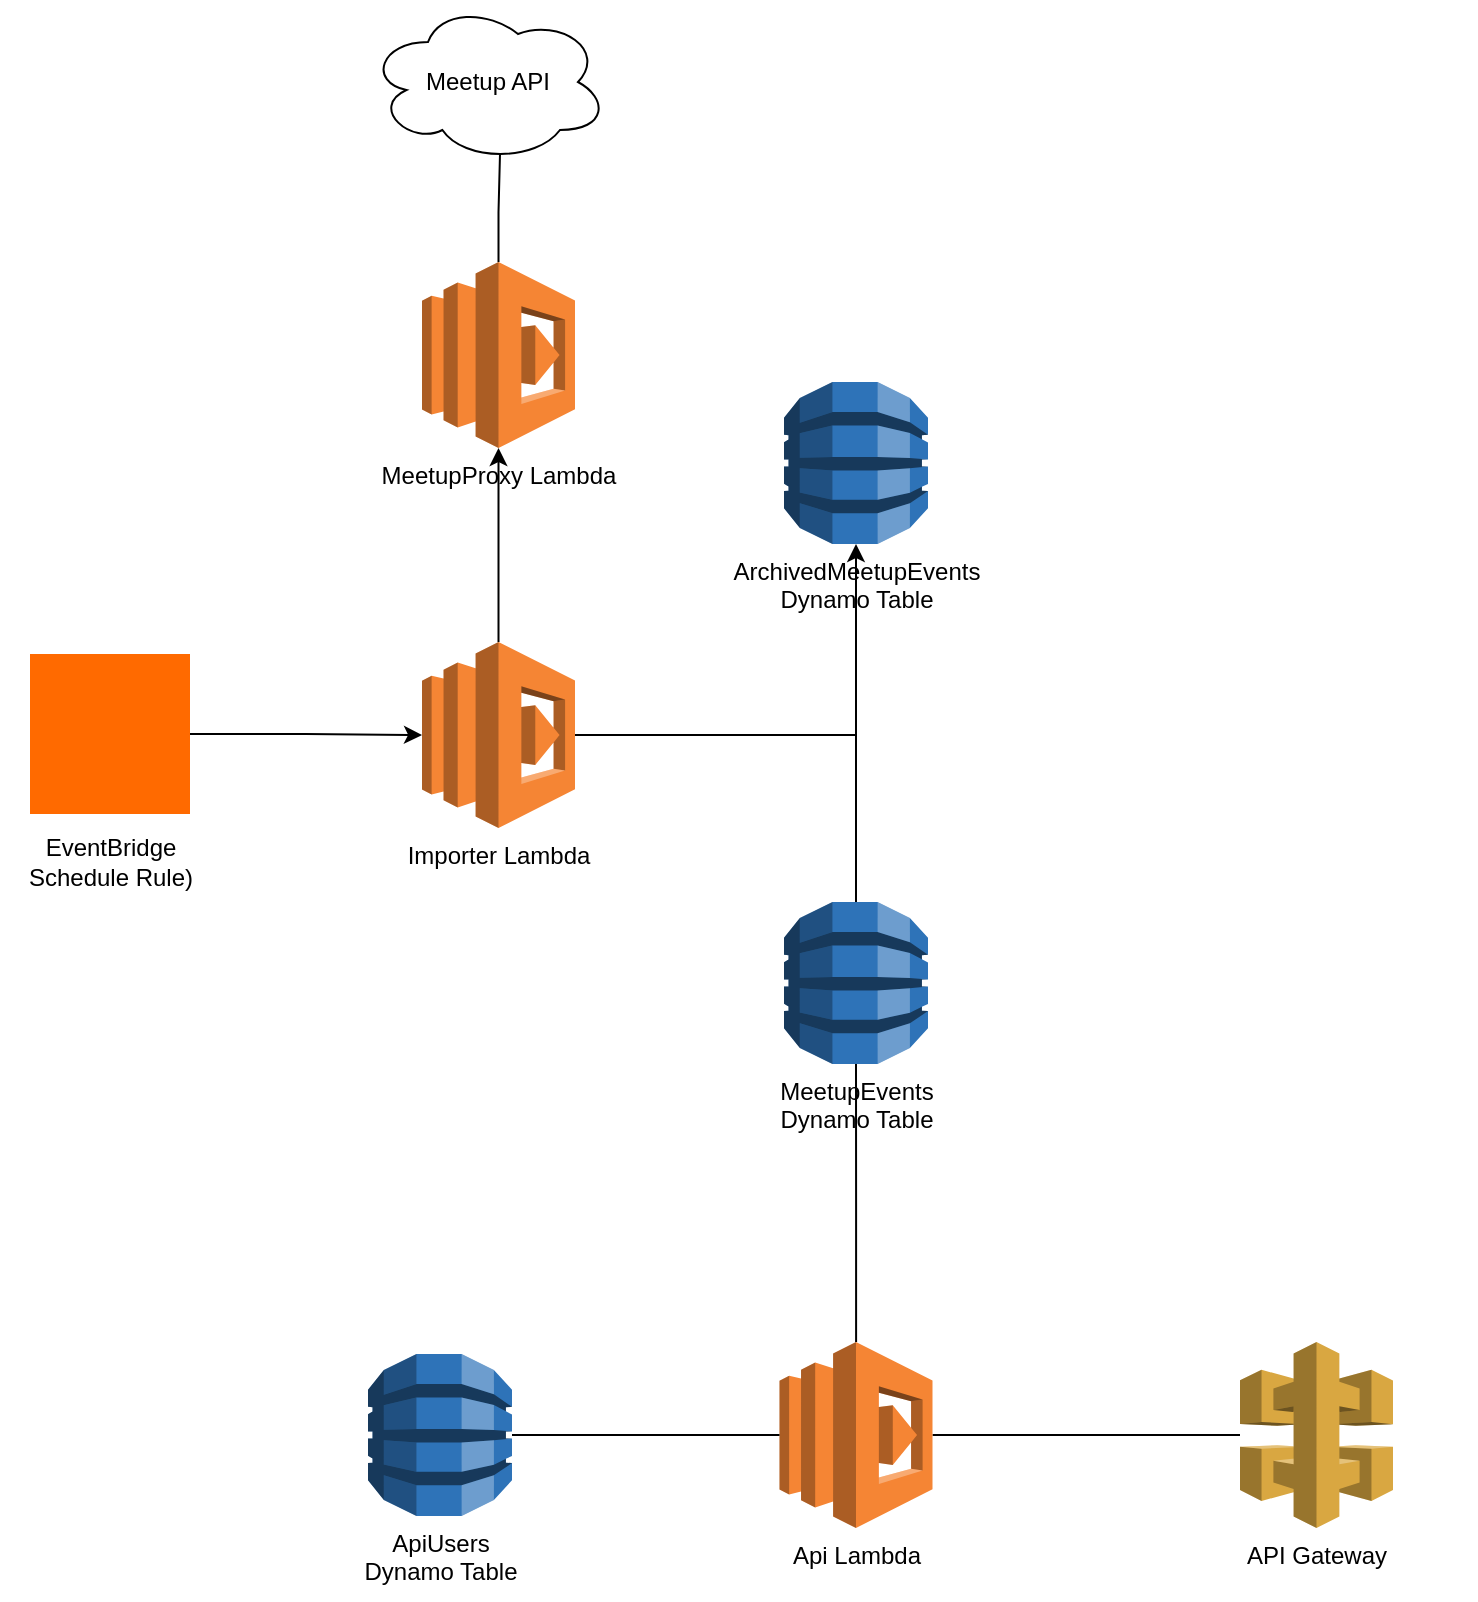 <mxfile version="26.2.15">
  <diagram name="Page-1" id="h7a4USh2CO4sRyCAYE8R">
    <mxGraphModel dx="2066" dy="1219" grid="1" gridSize="10" guides="1" tooltips="1" connect="1" arrows="1" fold="1" page="1" pageScale="1" pageWidth="850" pageHeight="1100" math="0" shadow="0">
      <root>
        <mxCell id="0" />
        <mxCell id="1" parent="0" />
        <mxCell id="v0BFZ6OObwXRyGVg_hsL-2" value="Meetup API" style="ellipse;shape=cloud;whiteSpace=wrap;html=1;" parent="1" vertex="1">
          <mxGeometry x="261" y="110" width="120" height="80" as="geometry" />
        </mxCell>
        <mxCell id="v0BFZ6OObwXRyGVg_hsL-14" style="edgeStyle=orthogonalEdgeStyle;rounded=0;orthogonalLoop=1;jettySize=auto;html=1;" parent="1" source="v0BFZ6OObwXRyGVg_hsL-3" target="v0BFZ6OObwXRyGVg_hsL-13" edge="1">
          <mxGeometry relative="1" as="geometry" />
        </mxCell>
        <mxCell id="v0BFZ6OObwXRyGVg_hsL-15" style="edgeStyle=orthogonalEdgeStyle;rounded=0;orthogonalLoop=1;jettySize=auto;html=1;endArrow=none;startFill=0;" parent="1" source="v0BFZ6OObwXRyGVg_hsL-3" target="v0BFZ6OObwXRyGVg_hsL-4" edge="1">
          <mxGeometry relative="1" as="geometry" />
        </mxCell>
        <mxCell id="v0BFZ6OObwXRyGVg_hsL-17" style="edgeStyle=orthogonalEdgeStyle;rounded=0;orthogonalLoop=1;jettySize=auto;html=1;" parent="1" source="v0BFZ6OObwXRyGVg_hsL-3" target="v0BFZ6OObwXRyGVg_hsL-16" edge="1">
          <mxGeometry relative="1" as="geometry" />
        </mxCell>
        <mxCell id="v0BFZ6OObwXRyGVg_hsL-3" value="Importer Lambda&lt;div&gt;&lt;br&gt;&lt;/div&gt;" style="outlineConnect=0;dashed=0;verticalLabelPosition=bottom;verticalAlign=top;align=center;html=1;shape=mxgraph.aws3.lambda;fillColor=#F58534;gradientColor=none;" parent="1" vertex="1">
          <mxGeometry x="288" y="430" width="76.5" height="93" as="geometry" />
        </mxCell>
        <mxCell id="v0BFZ6OObwXRyGVg_hsL-4" value="MeetupEvents&lt;div&gt;Dynamo Table&lt;/div&gt;" style="outlineConnect=0;dashed=0;verticalLabelPosition=bottom;verticalAlign=top;align=center;html=1;shape=mxgraph.aws3.dynamo_db;fillColor=#2E73B8;gradientColor=none;" parent="1" vertex="1">
          <mxGeometry x="469" y="560" width="72" height="81" as="geometry" />
        </mxCell>
        <mxCell id="v0BFZ6OObwXRyGVg_hsL-26" style="edgeStyle=orthogonalEdgeStyle;rounded=0;orthogonalLoop=1;jettySize=auto;html=1;endArrow=none;startFill=0;" parent="1" source="v0BFZ6OObwXRyGVg_hsL-6" target="v0BFZ6OObwXRyGVg_hsL-20" edge="1">
          <mxGeometry relative="1" as="geometry" />
        </mxCell>
        <mxCell id="v0BFZ6OObwXRyGVg_hsL-6" value="API Gateway" style="outlineConnect=0;dashed=0;verticalLabelPosition=bottom;verticalAlign=top;align=center;html=1;shape=mxgraph.aws3.api_gateway;fillColor=#D9A741;gradientColor=none;" parent="1" vertex="1">
          <mxGeometry x="697" y="780" width="76.5" height="93" as="geometry" />
        </mxCell>
        <mxCell id="v0BFZ6OObwXRyGVg_hsL-8" value="" style="group" parent="1" vertex="1" connectable="0">
          <mxGeometry x="77" y="436" width="110" height="124" as="geometry" />
        </mxCell>
        <mxCell id="v0BFZ6OObwXRyGVg_hsL-5" value="" style="points=[];aspect=fixed;html=1;align=center;shadow=0;dashed=0;fillColor=#FF6A00;strokeColor=none;shape=mxgraph.alibaba_cloud.eventbridge;" parent="v0BFZ6OObwXRyGVg_hsL-8" vertex="1">
          <mxGeometry x="15" width="80" height="80" as="geometry" />
        </mxCell>
        <mxCell id="v0BFZ6OObwXRyGVg_hsL-7" value="EventBridge&lt;div&gt;Schedule Rule)&lt;/div&gt;" style="text;html=1;align=center;verticalAlign=middle;resizable=0;points=[];autosize=1;strokeColor=none;fillColor=none;" parent="v0BFZ6OObwXRyGVg_hsL-8" vertex="1">
          <mxGeometry y="84" width="110" height="40" as="geometry" />
        </mxCell>
        <mxCell id="v0BFZ6OObwXRyGVg_hsL-9" style="edgeStyle=orthogonalEdgeStyle;rounded=0;orthogonalLoop=1;jettySize=auto;html=1;entryX=0;entryY=0.5;entryDx=0;entryDy=0;entryPerimeter=0;" parent="1" source="v0BFZ6OObwXRyGVg_hsL-5" target="v0BFZ6OObwXRyGVg_hsL-3" edge="1">
          <mxGeometry relative="1" as="geometry" />
        </mxCell>
        <mxCell id="v0BFZ6OObwXRyGVg_hsL-13" value="ArchivedMeetupEvents&lt;div&gt;Dynamo Table&lt;/div&gt;" style="outlineConnect=0;dashed=0;verticalLabelPosition=bottom;verticalAlign=top;align=center;html=1;shape=mxgraph.aws3.dynamo_db;fillColor=#2E73B8;gradientColor=none;" parent="1" vertex="1">
          <mxGeometry x="469" y="300" width="72" height="81" as="geometry" />
        </mxCell>
        <mxCell id="v0BFZ6OObwXRyGVg_hsL-16" value="&lt;div&gt;MeetupProxy Lambda&lt;/div&gt;" style="outlineConnect=0;dashed=0;verticalLabelPosition=bottom;verticalAlign=top;align=center;html=1;shape=mxgraph.aws3.lambda;fillColor=#F58534;gradientColor=none;" parent="1" vertex="1">
          <mxGeometry x="288" y="240" width="76.5" height="93" as="geometry" />
        </mxCell>
        <mxCell id="v0BFZ6OObwXRyGVg_hsL-18" style="edgeStyle=orthogonalEdgeStyle;rounded=0;orthogonalLoop=1;jettySize=auto;html=1;entryX=0.55;entryY=0.95;entryDx=0;entryDy=0;entryPerimeter=0;endArrow=none;startFill=0;" parent="1" source="v0BFZ6OObwXRyGVg_hsL-16" target="v0BFZ6OObwXRyGVg_hsL-2" edge="1">
          <mxGeometry relative="1" as="geometry" />
        </mxCell>
        <mxCell id="v0BFZ6OObwXRyGVg_hsL-27" style="edgeStyle=orthogonalEdgeStyle;rounded=0;orthogonalLoop=1;jettySize=auto;html=1;endArrow=none;startFill=0;" parent="1" source="v0BFZ6OObwXRyGVg_hsL-20" target="v0BFZ6OObwXRyGVg_hsL-4" edge="1">
          <mxGeometry relative="1" as="geometry" />
        </mxCell>
        <mxCell id="v0BFZ6OObwXRyGVg_hsL-20" value="Api Lambda&lt;div&gt;&lt;br&gt;&lt;/div&gt;" style="outlineConnect=0;dashed=0;verticalLabelPosition=bottom;verticalAlign=top;align=center;html=1;shape=mxgraph.aws3.lambda;fillColor=#F58534;gradientColor=none;" parent="1" vertex="1">
          <mxGeometry x="466.75" y="780" width="76.5" height="93" as="geometry" />
        </mxCell>
        <mxCell id="v0BFZ6OObwXRyGVg_hsL-21" value="ApiUsers&lt;div&gt;Dynamo Table&lt;/div&gt;" style="outlineConnect=0;dashed=0;verticalLabelPosition=bottom;verticalAlign=top;align=center;html=1;shape=mxgraph.aws3.dynamo_db;fillColor=#2E73B8;gradientColor=none;" parent="1" vertex="1">
          <mxGeometry x="261" y="786" width="72" height="81" as="geometry" />
        </mxCell>
        <mxCell id="v0BFZ6OObwXRyGVg_hsL-28" style="edgeStyle=orthogonalEdgeStyle;rounded=0;orthogonalLoop=1;jettySize=auto;html=1;entryX=1;entryY=0.5;entryDx=0;entryDy=0;entryPerimeter=0;endArrow=none;startFill=0;" parent="1" source="v0BFZ6OObwXRyGVg_hsL-20" target="v0BFZ6OObwXRyGVg_hsL-21" edge="1">
          <mxGeometry relative="1" as="geometry" />
        </mxCell>
        <mxCell id="z65fETyMFsFm8YY1pCC6-1" value="&amp;nbsp;" style="text;html=1;align=center;verticalAlign=middle;resizable=0;points=[];autosize=1;strokeColor=none;fillColor=none;" vertex="1" parent="1">
          <mxGeometry x="785" y="878" width="30" height="30" as="geometry" />
        </mxCell>
      </root>
    </mxGraphModel>
  </diagram>
</mxfile>
